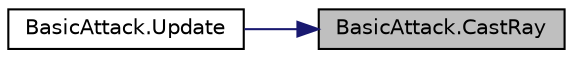digraph "BasicAttack.CastRay"
{
 // INTERACTIVE_SVG=YES
 // LATEX_PDF_SIZE
  bgcolor="transparent";
  edge [fontname="Helvetica",fontsize="10",labelfontname="Helvetica",labelfontsize="10"];
  node [fontname="Helvetica",fontsize="10",shape=record];
  rankdir="RL";
  Node1 [label="BasicAttack.CastRay",height=0.2,width=0.4,color="black", fillcolor="grey75", style="filled", fontcolor="black",tooltip=" "];
  Node1 -> Node2 [dir="back",color="midnightblue",fontsize="10",style="solid",fontname="Helvetica"];
  Node2 [label="BasicAttack.Update",height=0.2,width=0.4,color="black",URL="$class_basic_attack.html#abfcbbc50cfd92e9ca75bd41a5ad17990",tooltip=" "];
}
